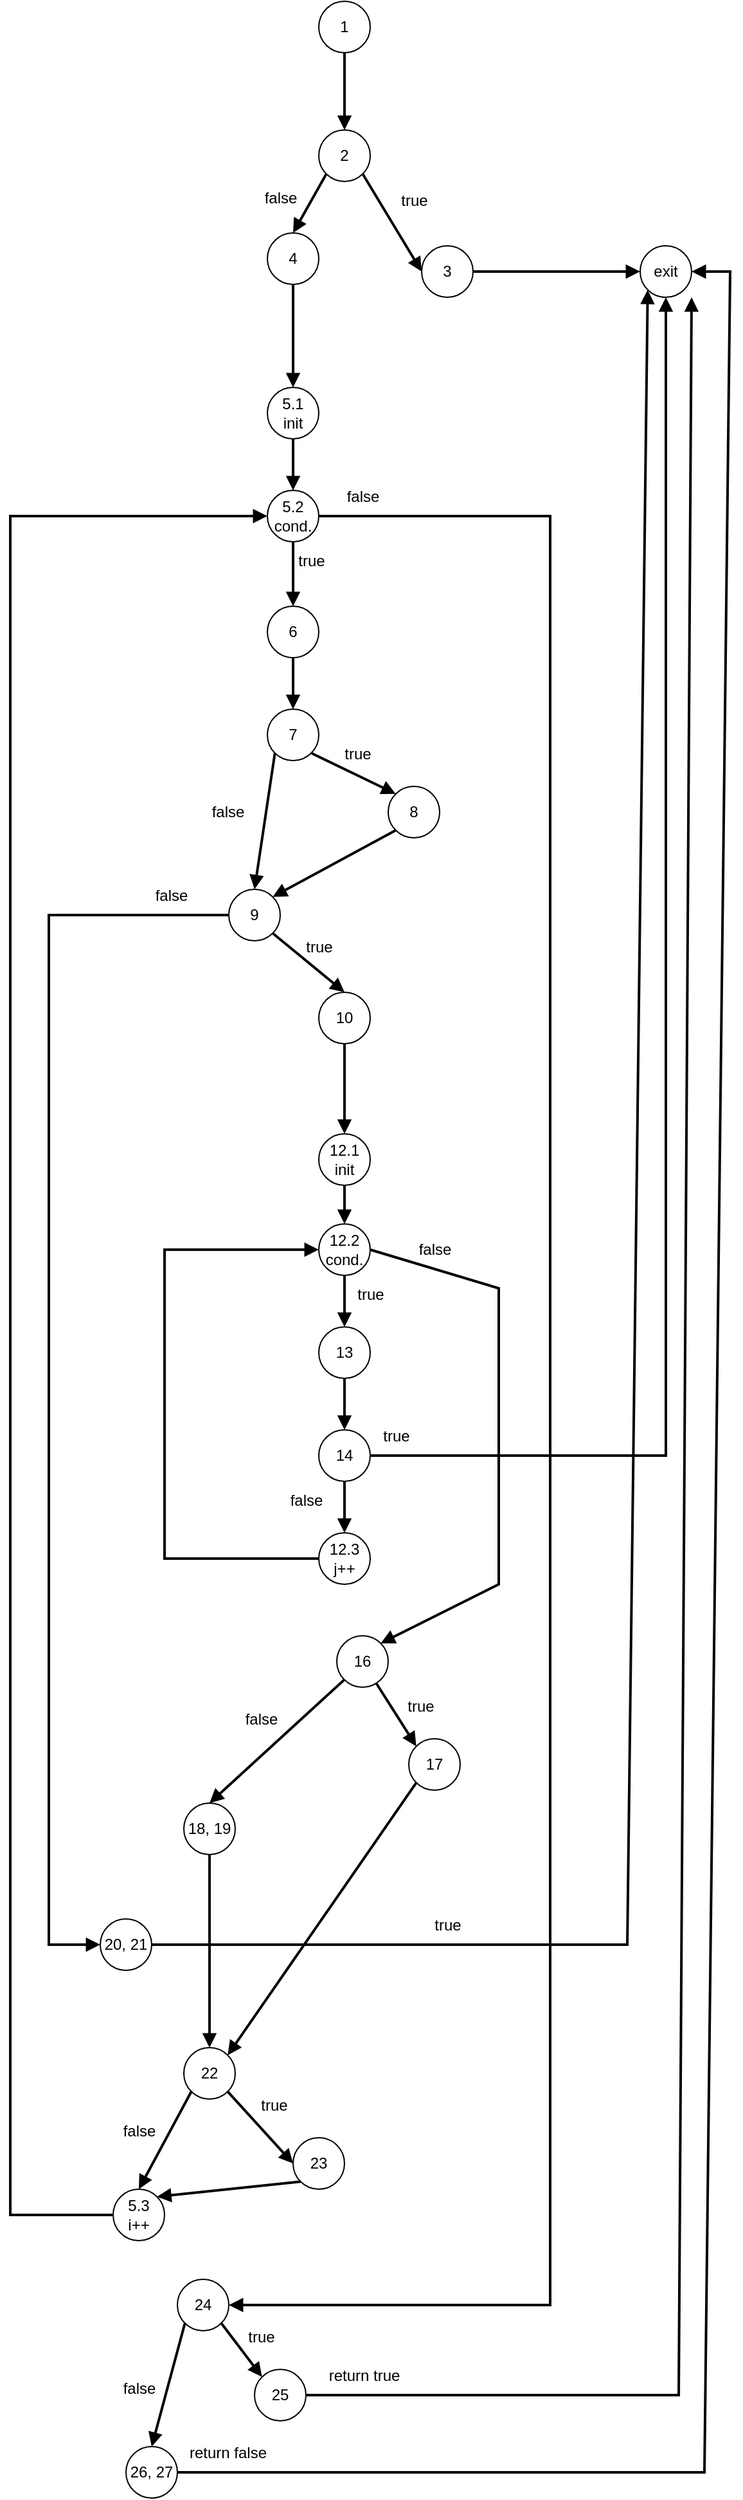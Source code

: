 <mxfile version="24.4.4" type="device">
  <diagram name="Page-1" id="H7t-dUFf2n9kFHn4z99p">
    <mxGraphModel dx="1042" dy="543" grid="1" gridSize="10" guides="1" tooltips="1" connect="1" arrows="1" fold="1" page="1" pageScale="1" pageWidth="827" pageHeight="1169" math="0" shadow="0">
      <root>
        <mxCell id="0" />
        <mxCell id="1" parent="0" />
        <mxCell id="RxxKn82uDPs_Dax8n509-1" value="1" style="ellipse;whiteSpace=wrap;html=1;aspect=fixed;" vertex="1" parent="1">
          <mxGeometry x="380" y="30" width="40" height="40" as="geometry" />
        </mxCell>
        <mxCell id="RxxKn82uDPs_Dax8n509-2" value="2" style="ellipse;whiteSpace=wrap;html=1;aspect=fixed;" vertex="1" parent="1">
          <mxGeometry x="380" y="130" width="40" height="40" as="geometry" />
        </mxCell>
        <mxCell id="RxxKn82uDPs_Dax8n509-3" value="3" style="ellipse;whiteSpace=wrap;html=1;aspect=fixed;" vertex="1" parent="1">
          <mxGeometry x="460" y="220" width="40" height="40" as="geometry" />
        </mxCell>
        <mxCell id="RxxKn82uDPs_Dax8n509-4" value="4&lt;span style=&quot;color: rgba(0, 0, 0, 0); font-family: monospace; font-size: 0px; text-align: start; text-wrap: nowrap;&quot;&gt;%3CmxGraphModel%3E%3Croot%3E%3CmxCell%20id%3D%220%22%2F%3E%3CmxCell%20id%3D%221%22%20parent%3D%220%22%2F%3E%3CmxCell%20id%3D%222%22%20value%3D%221%22%20style%3D%22ellipse%3BwhiteSpace%3Dwrap%3Bhtml%3D1%3Baspect%3Dfixed%3B%22%20vertex%3D%221%22%20parent%3D%221%22%3E%3CmxGeometry%20x%3D%22385%22%20y%3D%2230%22%20width%3D%2240%22%20height%3D%2240%22%20as%3D%22geometry%22%2F%3E%3C%2FmxCell%3E%3C%2Froot%3E%3C%2FmxGraphModel%3E&lt;/span&gt;" style="ellipse;whiteSpace=wrap;html=1;aspect=fixed;" vertex="1" parent="1">
          <mxGeometry x="340" y="210" width="40" height="40" as="geometry" />
        </mxCell>
        <mxCell id="RxxKn82uDPs_Dax8n509-5" value="5.1&lt;div&gt;init&lt;/div&gt;" style="ellipse;whiteSpace=wrap;html=1;aspect=fixed;" vertex="1" parent="1">
          <mxGeometry x="340" y="330" width="40" height="40" as="geometry" />
        </mxCell>
        <mxCell id="RxxKn82uDPs_Dax8n509-6" value="5.2&lt;div&gt;cond.&lt;/div&gt;" style="ellipse;whiteSpace=wrap;html=1;aspect=fixed;" vertex="1" parent="1">
          <mxGeometry x="340" y="410" width="40" height="40" as="geometry" />
        </mxCell>
        <mxCell id="RxxKn82uDPs_Dax8n509-7" value="6" style="ellipse;whiteSpace=wrap;html=1;aspect=fixed;" vertex="1" parent="1">
          <mxGeometry x="340" y="500" width="40" height="40" as="geometry" />
        </mxCell>
        <mxCell id="RxxKn82uDPs_Dax8n509-8" value="" style="endArrow=block;html=1;rounded=0;strokeWidth=2;endFill=1;exitX=0.5;exitY=1;exitDx=0;exitDy=0;entryX=0.5;entryY=0;entryDx=0;entryDy=0;" edge="1" parent="1" source="RxxKn82uDPs_Dax8n509-1" target="RxxKn82uDPs_Dax8n509-2">
          <mxGeometry width="50" height="50" relative="1" as="geometry">
            <mxPoint x="410" y="80" as="sourcePoint" />
            <mxPoint x="460" y="140" as="targetPoint" />
          </mxGeometry>
        </mxCell>
        <mxCell id="RxxKn82uDPs_Dax8n509-11" value="exit" style="ellipse;whiteSpace=wrap;html=1;aspect=fixed;" vertex="1" parent="1">
          <mxGeometry x="630" y="220" width="40" height="40" as="geometry" />
        </mxCell>
        <mxCell id="RxxKn82uDPs_Dax8n509-12" value="" style="endArrow=block;html=1;rounded=0;strokeWidth=2;endFill=1;exitX=1;exitY=1;exitDx=0;exitDy=0;entryX=0;entryY=0.5;entryDx=0;entryDy=0;" edge="1" parent="1" source="RxxKn82uDPs_Dax8n509-2" target="RxxKn82uDPs_Dax8n509-3">
          <mxGeometry width="50" height="50" relative="1" as="geometry">
            <mxPoint x="410" y="80" as="sourcePoint" />
            <mxPoint x="410" y="140" as="targetPoint" />
          </mxGeometry>
        </mxCell>
        <mxCell id="RxxKn82uDPs_Dax8n509-14" value="" style="endArrow=block;html=1;rounded=0;strokeWidth=2;endFill=1;entryX=0.5;entryY=0;entryDx=0;entryDy=0;exitX=0;exitY=1;exitDx=0;exitDy=0;" edge="1" parent="1" source="RxxKn82uDPs_Dax8n509-2" target="RxxKn82uDPs_Dax8n509-4">
          <mxGeometry width="50" height="50" relative="1" as="geometry">
            <mxPoint x="380" y="170" as="sourcePoint" />
            <mxPoint x="380" y="220" as="targetPoint" />
          </mxGeometry>
        </mxCell>
        <mxCell id="RxxKn82uDPs_Dax8n509-15" value="" style="endArrow=block;html=1;rounded=0;strokeWidth=2;endFill=1;exitX=0.5;exitY=1;exitDx=0;exitDy=0;entryX=0.5;entryY=0;entryDx=0;entryDy=0;" edge="1" parent="1" source="RxxKn82uDPs_Dax8n509-4" target="RxxKn82uDPs_Dax8n509-5">
          <mxGeometry width="50" height="50" relative="1" as="geometry">
            <mxPoint x="430" y="100" as="sourcePoint" />
            <mxPoint x="430" y="160" as="targetPoint" />
          </mxGeometry>
        </mxCell>
        <mxCell id="RxxKn82uDPs_Dax8n509-16" value="" style="endArrow=block;html=1;rounded=0;strokeWidth=2;endFill=1;entryX=0;entryY=0.5;entryDx=0;entryDy=0;exitX=1;exitY=0.5;exitDx=0;exitDy=0;" edge="1" parent="1" source="RxxKn82uDPs_Dax8n509-3" target="RxxKn82uDPs_Dax8n509-11">
          <mxGeometry width="50" height="50" relative="1" as="geometry">
            <mxPoint x="530" y="180" as="sourcePoint" />
            <mxPoint x="510" y="310" as="targetPoint" />
          </mxGeometry>
        </mxCell>
        <mxCell id="RxxKn82uDPs_Dax8n509-18" value="" style="endArrow=block;html=1;rounded=0;strokeWidth=2;endFill=1;exitX=0.5;exitY=1;exitDx=0;exitDy=0;entryX=0.5;entryY=0;entryDx=0;entryDy=0;" edge="1" parent="1" source="RxxKn82uDPs_Dax8n509-5" target="RxxKn82uDPs_Dax8n509-6">
          <mxGeometry width="50" height="50" relative="1" as="geometry">
            <mxPoint x="370" y="260" as="sourcePoint" />
            <mxPoint x="370" y="320" as="targetPoint" />
          </mxGeometry>
        </mxCell>
        <mxCell id="RxxKn82uDPs_Dax8n509-19" value="" style="endArrow=block;html=1;rounded=0;strokeWidth=2;endFill=1;exitX=0.5;exitY=1;exitDx=0;exitDy=0;entryX=0.5;entryY=0;entryDx=0;entryDy=0;" edge="1" parent="1" source="RxxKn82uDPs_Dax8n509-6" target="RxxKn82uDPs_Dax8n509-7">
          <mxGeometry width="50" height="50" relative="1" as="geometry">
            <mxPoint x="390" y="460" as="sourcePoint" />
            <mxPoint x="390" y="520" as="targetPoint" />
          </mxGeometry>
        </mxCell>
        <mxCell id="RxxKn82uDPs_Dax8n509-22" value="12.1&lt;div&gt;init&lt;/div&gt;" style="ellipse;whiteSpace=wrap;html=1;aspect=fixed;" vertex="1" parent="1">
          <mxGeometry x="380" y="910" width="40" height="40" as="geometry" />
        </mxCell>
        <mxCell id="RxxKn82uDPs_Dax8n509-23" value="7" style="ellipse;whiteSpace=wrap;html=1;aspect=fixed;" vertex="1" parent="1">
          <mxGeometry x="340" y="580" width="40" height="40" as="geometry" />
        </mxCell>
        <mxCell id="RxxKn82uDPs_Dax8n509-24" value="8" style="ellipse;whiteSpace=wrap;html=1;aspect=fixed;" vertex="1" parent="1">
          <mxGeometry x="434" y="640" width="40" height="40" as="geometry" />
        </mxCell>
        <mxCell id="RxxKn82uDPs_Dax8n509-25" value="9" style="ellipse;whiteSpace=wrap;html=1;aspect=fixed;" vertex="1" parent="1">
          <mxGeometry x="310" y="720" width="40" height="40" as="geometry" />
        </mxCell>
        <mxCell id="RxxKn82uDPs_Dax8n509-26" value="10" style="ellipse;whiteSpace=wrap;html=1;aspect=fixed;" vertex="1" parent="1">
          <mxGeometry x="380" y="800" width="40" height="40" as="geometry" />
        </mxCell>
        <mxCell id="RxxKn82uDPs_Dax8n509-27" value="" style="endArrow=block;html=1;rounded=0;strokeWidth=2;endFill=1;exitX=0.5;exitY=1;exitDx=0;exitDy=0;entryX=0.5;entryY=0;entryDx=0;entryDy=0;" edge="1" parent="1" source="RxxKn82uDPs_Dax8n509-7" target="RxxKn82uDPs_Dax8n509-23">
          <mxGeometry width="50" height="50" relative="1" as="geometry">
            <mxPoint x="370" y="360" as="sourcePoint" />
            <mxPoint x="370" y="420" as="targetPoint" />
          </mxGeometry>
        </mxCell>
        <mxCell id="RxxKn82uDPs_Dax8n509-28" value="" style="endArrow=block;html=1;rounded=0;strokeWidth=2;endFill=1;exitX=1;exitY=1;exitDx=0;exitDy=0;entryX=0;entryY=0;entryDx=0;entryDy=0;" edge="1" parent="1" source="RxxKn82uDPs_Dax8n509-23" target="RxxKn82uDPs_Dax8n509-24">
          <mxGeometry width="50" height="50" relative="1" as="geometry">
            <mxPoint x="424" y="530" as="sourcePoint" />
            <mxPoint x="360" y="595" as="targetPoint" />
          </mxGeometry>
        </mxCell>
        <mxCell id="RxxKn82uDPs_Dax8n509-29" value="" style="endArrow=block;html=1;rounded=0;strokeWidth=2;endFill=1;exitX=0;exitY=1;exitDx=0;exitDy=0;entryX=1;entryY=0;entryDx=0;entryDy=0;" edge="1" parent="1" source="RxxKn82uDPs_Dax8n509-24" target="RxxKn82uDPs_Dax8n509-25">
          <mxGeometry width="50" height="50" relative="1" as="geometry">
            <mxPoint x="414" y="660" as="sourcePoint" />
            <mxPoint x="350" y="725" as="targetPoint" />
          </mxGeometry>
        </mxCell>
        <mxCell id="RxxKn82uDPs_Dax8n509-30" value="12.2&lt;div&gt;cond.&lt;/div&gt;" style="ellipse;whiteSpace=wrap;html=1;aspect=fixed;" vertex="1" parent="1">
          <mxGeometry x="380" y="980" width="40" height="40" as="geometry" />
        </mxCell>
        <mxCell id="RxxKn82uDPs_Dax8n509-31" value="" style="endArrow=block;html=1;rounded=0;strokeWidth=2;endFill=1;exitX=1;exitY=1;exitDx=0;exitDy=0;entryX=0.5;entryY=0;entryDx=0;entryDy=0;" edge="1" parent="1" source="RxxKn82uDPs_Dax8n509-25" target="RxxKn82uDPs_Dax8n509-26">
          <mxGeometry width="50" height="50" relative="1" as="geometry">
            <mxPoint x="340" y="770" as="sourcePoint" />
            <mxPoint x="340" y="830" as="targetPoint" />
          </mxGeometry>
        </mxCell>
        <mxCell id="RxxKn82uDPs_Dax8n509-32" value="" style="endArrow=block;html=1;rounded=0;strokeWidth=2;endFill=1;exitX=0.5;exitY=1;exitDx=0;exitDy=0;entryX=0.5;entryY=0;entryDx=0;entryDy=0;" edge="1" parent="1" source="RxxKn82uDPs_Dax8n509-26" target="RxxKn82uDPs_Dax8n509-22">
          <mxGeometry width="50" height="50" relative="1" as="geometry">
            <mxPoint x="453.5" y="870" as="sourcePoint" />
            <mxPoint x="453.5" y="930" as="targetPoint" />
          </mxGeometry>
        </mxCell>
        <mxCell id="RxxKn82uDPs_Dax8n509-33" value="" style="endArrow=block;html=1;rounded=0;strokeWidth=2;endFill=1;exitX=0.5;exitY=1;exitDx=0;exitDy=0;entryX=0.5;entryY=0;entryDx=0;entryDy=0;" edge="1" parent="1" source="RxxKn82uDPs_Dax8n509-22" target="RxxKn82uDPs_Dax8n509-30">
          <mxGeometry width="50" height="50" relative="1" as="geometry">
            <mxPoint x="510" y="720" as="sourcePoint" />
            <mxPoint x="510" y="780" as="targetPoint" />
          </mxGeometry>
        </mxCell>
        <mxCell id="RxxKn82uDPs_Dax8n509-34" value="" style="endArrow=block;html=1;rounded=0;strokeWidth=2;endFill=1;exitX=0.5;exitY=1;exitDx=0;exitDy=0;entryX=0.5;entryY=0;entryDx=0;entryDy=0;" edge="1" parent="1" source="RxxKn82uDPs_Dax8n509-30" target="RxxKn82uDPs_Dax8n509-35">
          <mxGeometry width="50" height="50" relative="1" as="geometry">
            <mxPoint x="520" y="968" as="sourcePoint" />
            <mxPoint x="500" y="1168.8" as="targetPoint" />
          </mxGeometry>
        </mxCell>
        <mxCell id="RxxKn82uDPs_Dax8n509-35" value="13" style="ellipse;whiteSpace=wrap;html=1;aspect=fixed;" vertex="1" parent="1">
          <mxGeometry x="380" y="1060" width="40" height="40" as="geometry" />
        </mxCell>
        <mxCell id="RxxKn82uDPs_Dax8n509-36" value="14" style="ellipse;whiteSpace=wrap;html=1;aspect=fixed;" vertex="1" parent="1">
          <mxGeometry x="380" y="1140" width="40" height="40" as="geometry" />
        </mxCell>
        <mxCell id="RxxKn82uDPs_Dax8n509-37" value="12.3&lt;div&gt;j++&lt;/div&gt;" style="ellipse;whiteSpace=wrap;html=1;aspect=fixed;" vertex="1" parent="1">
          <mxGeometry x="380" y="1220" width="40" height="40" as="geometry" />
        </mxCell>
        <mxCell id="RxxKn82uDPs_Dax8n509-38" value="16" style="ellipse;whiteSpace=wrap;html=1;aspect=fixed;" vertex="1" parent="1">
          <mxGeometry x="394" y="1300" width="40" height="40" as="geometry" />
        </mxCell>
        <mxCell id="RxxKn82uDPs_Dax8n509-39" value="" style="endArrow=block;html=1;rounded=0;strokeWidth=2;endFill=1;exitX=0.5;exitY=1;exitDx=0;exitDy=0;entryX=0.5;entryY=0;entryDx=0;entryDy=0;" edge="1" parent="1" source="RxxKn82uDPs_Dax8n509-35" target="RxxKn82uDPs_Dax8n509-36">
          <mxGeometry width="50" height="50" relative="1" as="geometry">
            <mxPoint x="410" y="1030" as="sourcePoint" />
            <mxPoint x="450" y="1070" as="targetPoint" />
          </mxGeometry>
        </mxCell>
        <mxCell id="RxxKn82uDPs_Dax8n509-40" value="" style="endArrow=none;html=1;rounded=0;strokeWidth=2;endFill=0;entryX=0;entryY=0.5;entryDx=0;entryDy=0;exitX=0;exitY=0.5;exitDx=0;exitDy=0;startArrow=block;startFill=1;" edge="1" parent="1" source="RxxKn82uDPs_Dax8n509-30" target="RxxKn82uDPs_Dax8n509-37">
          <mxGeometry width="50" height="50" relative="1" as="geometry">
            <mxPoint x="160" y="1000" as="sourcePoint" />
            <mxPoint x="450" y="1070" as="targetPoint" />
            <Array as="points">
              <mxPoint x="260" y="1000" />
              <mxPoint x="260" y="1240" />
            </Array>
          </mxGeometry>
        </mxCell>
        <mxCell id="RxxKn82uDPs_Dax8n509-41" value="" style="endArrow=block;html=1;rounded=0;strokeWidth=2;endFill=1;entryX=1;entryY=0;entryDx=0;entryDy=0;exitX=1;exitY=0.5;exitDx=0;exitDy=0;startArrow=none;startFill=0;" edge="1" parent="1" source="RxxKn82uDPs_Dax8n509-30" target="RxxKn82uDPs_Dax8n509-38">
          <mxGeometry width="50" height="50" relative="1" as="geometry">
            <mxPoint x="640" y="1030" as="sourcePoint" />
            <mxPoint x="654" y="1260" as="targetPoint" />
            <Array as="points">
              <mxPoint x="520" y="1030" />
              <mxPoint x="520" y="1260" />
            </Array>
          </mxGeometry>
        </mxCell>
        <mxCell id="RxxKn82uDPs_Dax8n509-42" value="" style="endArrow=block;html=1;rounded=0;strokeWidth=2;endFill=1;exitX=0.5;exitY=1;exitDx=0;exitDy=0;entryX=0.5;entryY=0;entryDx=0;entryDy=0;" edge="1" parent="1" source="RxxKn82uDPs_Dax8n509-36" target="RxxKn82uDPs_Dax8n509-37">
          <mxGeometry width="50" height="50" relative="1" as="geometry">
            <mxPoint x="410" y="1030" as="sourcePoint" />
            <mxPoint x="450" y="1070" as="targetPoint" />
          </mxGeometry>
        </mxCell>
        <mxCell id="RxxKn82uDPs_Dax8n509-45" value="" style="endArrow=block;html=1;rounded=0;strokeWidth=2;endFill=1;exitX=1;exitY=0.5;exitDx=0;exitDy=0;entryX=0.5;entryY=1;entryDx=0;entryDy=0;" edge="1" parent="1" source="RxxKn82uDPs_Dax8n509-36" target="RxxKn82uDPs_Dax8n509-11">
          <mxGeometry width="50" height="50" relative="1" as="geometry">
            <mxPoint x="590" y="1190" as="sourcePoint" />
            <mxPoint x="740" y="1150" as="targetPoint" />
            <Array as="points">
              <mxPoint x="650" y="1160" />
            </Array>
          </mxGeometry>
        </mxCell>
        <mxCell id="RxxKn82uDPs_Dax8n509-46" value="17" style="ellipse;whiteSpace=wrap;html=1;aspect=fixed;" vertex="1" parent="1">
          <mxGeometry x="450" y="1380" width="40" height="40" as="geometry" />
        </mxCell>
        <mxCell id="RxxKn82uDPs_Dax8n509-47" value="18, 19" style="ellipse;whiteSpace=wrap;html=1;aspect=fixed;" vertex="1" parent="1">
          <mxGeometry x="275" y="1430" width="40" height="40" as="geometry" />
        </mxCell>
        <mxCell id="RxxKn82uDPs_Dax8n509-48" value="" style="endArrow=block;html=1;rounded=0;strokeWidth=2;endFill=1;exitX=0;exitY=1;exitDx=0;exitDy=0;entryX=0.5;entryY=0;entryDx=0;entryDy=0;" edge="1" parent="1" source="RxxKn82uDPs_Dax8n509-38" target="RxxKn82uDPs_Dax8n509-47">
          <mxGeometry width="50" height="50" relative="1" as="geometry">
            <mxPoint x="370" y="1349" as="sourcePoint" />
            <mxPoint x="376" y="1400" as="targetPoint" />
          </mxGeometry>
        </mxCell>
        <mxCell id="RxxKn82uDPs_Dax8n509-49" value="" style="endArrow=block;html=1;rounded=0;strokeWidth=2;endFill=1;entryX=0;entryY=0;entryDx=0;entryDy=0;" edge="1" parent="1" source="RxxKn82uDPs_Dax8n509-38" target="RxxKn82uDPs_Dax8n509-46">
          <mxGeometry width="50" height="50" relative="1" as="geometry">
            <mxPoint x="410" y="1344" as="sourcePoint" />
            <mxPoint x="500" y="1440" as="targetPoint" />
          </mxGeometry>
        </mxCell>
        <mxCell id="RxxKn82uDPs_Dax8n509-50" value="" style="endArrow=block;html=1;rounded=0;strokeWidth=2;endFill=1;entryX=0;entryY=0.5;entryDx=0;entryDy=0;exitX=0;exitY=0.5;exitDx=0;exitDy=0;" edge="1" parent="1" source="RxxKn82uDPs_Dax8n509-25" target="RxxKn82uDPs_Dax8n509-51">
          <mxGeometry width="50" height="50" relative="1" as="geometry">
            <mxPoint x="160" y="771.2" as="sourcePoint" />
            <mxPoint x="244" y="1606" as="targetPoint" />
            <Array as="points">
              <mxPoint x="170" y="740" />
              <mxPoint x="170" y="1540" />
            </Array>
          </mxGeometry>
        </mxCell>
        <mxCell id="RxxKn82uDPs_Dax8n509-51" value="20, 21" style="ellipse;whiteSpace=wrap;html=1;aspect=fixed;" vertex="1" parent="1">
          <mxGeometry x="210" y="1520" width="40" height="40" as="geometry" />
        </mxCell>
        <mxCell id="RxxKn82uDPs_Dax8n509-52" value="" style="endArrow=block;html=1;rounded=0;strokeWidth=2;endFill=1;exitX=1;exitY=0.5;exitDx=0;exitDy=0;entryX=0;entryY=1;entryDx=0;entryDy=0;" edge="1" parent="1" source="RxxKn82uDPs_Dax8n509-51" target="RxxKn82uDPs_Dax8n509-11">
          <mxGeometry width="50" height="50" relative="1" as="geometry">
            <mxPoint x="317" y="1539" as="sourcePoint" />
            <mxPoint x="553" y="760" as="targetPoint" />
            <Array as="points">
              <mxPoint x="620" y="1540" />
            </Array>
          </mxGeometry>
        </mxCell>
        <mxCell id="RxxKn82uDPs_Dax8n509-54" value="22" style="ellipse;whiteSpace=wrap;html=1;aspect=fixed;" vertex="1" parent="1">
          <mxGeometry x="275" y="1620" width="40" height="40" as="geometry" />
        </mxCell>
        <mxCell id="RxxKn82uDPs_Dax8n509-55" value="23" style="ellipse;whiteSpace=wrap;html=1;aspect=fixed;" vertex="1" parent="1">
          <mxGeometry x="360" y="1690" width="40" height="40" as="geometry" />
        </mxCell>
        <mxCell id="RxxKn82uDPs_Dax8n509-56" value="5.3&lt;div&gt;i++&lt;/div&gt;" style="ellipse;whiteSpace=wrap;html=1;aspect=fixed;" vertex="1" parent="1">
          <mxGeometry x="220" y="1730" width="40" height="40" as="geometry" />
        </mxCell>
        <mxCell id="RxxKn82uDPs_Dax8n509-57" value="24" style="ellipse;whiteSpace=wrap;html=1;aspect=fixed;" vertex="1" parent="1">
          <mxGeometry x="270" y="1800" width="40" height="40" as="geometry" />
        </mxCell>
        <mxCell id="RxxKn82uDPs_Dax8n509-58" value="25" style="ellipse;whiteSpace=wrap;html=1;aspect=fixed;" vertex="1" parent="1">
          <mxGeometry x="330" y="1870" width="40" height="40" as="geometry" />
        </mxCell>
        <mxCell id="RxxKn82uDPs_Dax8n509-59" value="26, 27" style="ellipse;whiteSpace=wrap;html=1;aspect=fixed;" vertex="1" parent="1">
          <mxGeometry x="230" y="1930" width="40" height="40" as="geometry" />
        </mxCell>
        <mxCell id="RxxKn82uDPs_Dax8n509-61" value="" style="endArrow=block;html=1;rounded=0;strokeWidth=2;endFill=1;exitX=1;exitY=1;exitDx=0;exitDy=0;entryX=0;entryY=0.5;entryDx=0;entryDy=0;" edge="1" parent="1" source="RxxKn82uDPs_Dax8n509-54" target="RxxKn82uDPs_Dax8n509-55">
          <mxGeometry width="50" height="50" relative="1" as="geometry">
            <mxPoint x="286" y="1564" as="sourcePoint" />
            <mxPoint x="264" y="1626" as="targetPoint" />
          </mxGeometry>
        </mxCell>
        <mxCell id="RxxKn82uDPs_Dax8n509-62" value="" style="endArrow=block;html=1;rounded=0;strokeWidth=2;endFill=1;exitX=0;exitY=1;exitDx=0;exitDy=0;entryX=1;entryY=0;entryDx=0;entryDy=0;" edge="1" parent="1" source="RxxKn82uDPs_Dax8n509-55" target="RxxKn82uDPs_Dax8n509-56">
          <mxGeometry width="50" height="50" relative="1" as="geometry">
            <mxPoint x="296" y="1574" as="sourcePoint" />
            <mxPoint x="274" y="1636" as="targetPoint" />
          </mxGeometry>
        </mxCell>
        <mxCell id="RxxKn82uDPs_Dax8n509-63" value="" style="endArrow=none;html=1;rounded=0;strokeWidth=2;endFill=0;entryX=0;entryY=0.5;entryDx=0;entryDy=0;exitX=0;exitY=0.5;exitDx=0;exitDy=0;startArrow=block;startFill=1;" edge="1" parent="1" source="RxxKn82uDPs_Dax8n509-6" target="RxxKn82uDPs_Dax8n509-56">
          <mxGeometry width="50" height="50" relative="1" as="geometry">
            <mxPoint x="190" y="1514" as="sourcePoint" />
            <mxPoint x="190" y="1754" as="targetPoint" />
            <Array as="points">
              <mxPoint x="140" y="430" />
              <mxPoint x="140" y="1750" />
            </Array>
          </mxGeometry>
        </mxCell>
        <mxCell id="RxxKn82uDPs_Dax8n509-64" value="" style="endArrow=block;html=1;rounded=0;strokeWidth=2;endFill=1;exitX=0;exitY=1;exitDx=0;exitDy=0;entryX=0.5;entryY=0;entryDx=0;entryDy=0;" edge="1" parent="1" source="RxxKn82uDPs_Dax8n509-54" target="RxxKn82uDPs_Dax8n509-56">
          <mxGeometry width="50" height="50" relative="1" as="geometry">
            <mxPoint x="210" y="1658" as="sourcePoint" />
            <mxPoint x="188" y="1720" as="targetPoint" />
          </mxGeometry>
        </mxCell>
        <mxCell id="RxxKn82uDPs_Dax8n509-65" value="" style="endArrow=block;html=1;rounded=0;strokeWidth=2;endFill=1;exitX=1;exitY=1;exitDx=0;exitDy=0;entryX=0;entryY=0;entryDx=0;entryDy=0;" edge="1" parent="1" source="RxxKn82uDPs_Dax8n509-57" target="RxxKn82uDPs_Dax8n509-58">
          <mxGeometry width="50" height="50" relative="1" as="geometry">
            <mxPoint x="309" y="1840" as="sourcePoint" />
            <mxPoint x="309" y="1910" as="targetPoint" />
          </mxGeometry>
        </mxCell>
        <mxCell id="RxxKn82uDPs_Dax8n509-66" value="" style="endArrow=block;html=1;rounded=0;strokeWidth=2;endFill=1;exitX=0;exitY=1;exitDx=0;exitDy=0;entryX=0.5;entryY=0;entryDx=0;entryDy=0;" edge="1" parent="1" source="RxxKn82uDPs_Dax8n509-57" target="RxxKn82uDPs_Dax8n509-59">
          <mxGeometry width="50" height="50" relative="1" as="geometry">
            <mxPoint x="228" y="1844" as="sourcePoint" />
            <mxPoint x="260" y="1886" as="targetPoint" />
          </mxGeometry>
        </mxCell>
        <mxCell id="RxxKn82uDPs_Dax8n509-67" value="" style="endArrow=block;html=1;rounded=0;strokeWidth=2;endFill=1;exitX=1;exitY=0.5;exitDx=0;exitDy=0;entryX=1;entryY=0.5;entryDx=0;entryDy=0;" edge="1" parent="1" source="RxxKn82uDPs_Dax8n509-6" target="RxxKn82uDPs_Dax8n509-57">
          <mxGeometry width="50" height="50" relative="1" as="geometry">
            <mxPoint x="520" y="420" as="sourcePoint" />
            <mxPoint x="610" y="1870" as="targetPoint" />
            <Array as="points">
              <mxPoint x="560" y="430" />
              <mxPoint x="560" y="1820" />
            </Array>
          </mxGeometry>
        </mxCell>
        <mxCell id="RxxKn82uDPs_Dax8n509-68" value="" style="endArrow=block;html=1;rounded=0;strokeWidth=2;endFill=1;exitX=1;exitY=0.5;exitDx=0;exitDy=0;entryX=1;entryY=0.5;entryDx=0;entryDy=0;" edge="1" parent="1" source="RxxKn82uDPs_Dax8n509-59" target="RxxKn82uDPs_Dax8n509-11">
          <mxGeometry width="50" height="50" relative="1" as="geometry">
            <mxPoint x="298" y="2010" as="sourcePoint" />
            <mxPoint x="740" y="270" as="targetPoint" />
            <Array as="points">
              <mxPoint x="680" y="1950" />
              <mxPoint x="700" y="240" />
            </Array>
          </mxGeometry>
        </mxCell>
        <mxCell id="RxxKn82uDPs_Dax8n509-69" value="" style="endArrow=block;html=1;rounded=0;strokeWidth=2;endFill=1;exitX=1;exitY=0.5;exitDx=0;exitDy=0;" edge="1" parent="1" source="RxxKn82uDPs_Dax8n509-58">
          <mxGeometry width="50" height="50" relative="1" as="geometry">
            <mxPoint x="390" y="1910" as="sourcePoint" />
            <mxPoint x="670" y="260" as="targetPoint" />
            <Array as="points">
              <mxPoint x="660" y="1890" />
            </Array>
          </mxGeometry>
        </mxCell>
        <mxCell id="RxxKn82uDPs_Dax8n509-70" value="true" style="text;html=1;align=center;verticalAlign=middle;resizable=0;points=[];autosize=1;strokeColor=none;fillColor=none;" vertex="1" parent="1">
          <mxGeometry x="434" y="170" width="40" height="30" as="geometry" />
        </mxCell>
        <mxCell id="RxxKn82uDPs_Dax8n509-71" value="false" style="text;html=1;align=center;verticalAlign=middle;resizable=0;points=[];autosize=1;strokeColor=none;fillColor=none;" vertex="1" parent="1">
          <mxGeometry x="325" y="168" width="50" height="30" as="geometry" />
        </mxCell>
        <mxCell id="RxxKn82uDPs_Dax8n509-72" value="true" style="text;html=1;align=center;verticalAlign=middle;resizable=0;points=[];autosize=1;strokeColor=none;fillColor=none;" vertex="1" parent="1">
          <mxGeometry x="354" y="450" width="40" height="30" as="geometry" />
        </mxCell>
        <mxCell id="RxxKn82uDPs_Dax8n509-73" value="false" style="text;html=1;align=center;verticalAlign=middle;resizable=0;points=[];autosize=1;strokeColor=none;fillColor=none;" vertex="1" parent="1">
          <mxGeometry x="389" y="400" width="50" height="30" as="geometry" />
        </mxCell>
        <mxCell id="RxxKn82uDPs_Dax8n509-74" value="true" style="text;html=1;align=center;verticalAlign=middle;resizable=0;points=[];autosize=1;strokeColor=none;fillColor=none;" vertex="1" parent="1">
          <mxGeometry x="390" y="600" width="40" height="30" as="geometry" />
        </mxCell>
        <mxCell id="RxxKn82uDPs_Dax8n509-75" value="" style="endArrow=block;html=1;rounded=0;strokeWidth=2;endFill=1;entryX=0.5;entryY=0;entryDx=0;entryDy=0;exitX=0;exitY=1;exitDx=0;exitDy=0;" edge="1" parent="1" source="RxxKn82uDPs_Dax8n509-23" target="RxxKn82uDPs_Dax8n509-25">
          <mxGeometry width="50" height="50" relative="1" as="geometry">
            <mxPoint x="330" y="660" as="sourcePoint" />
            <mxPoint x="370" y="590" as="targetPoint" />
          </mxGeometry>
        </mxCell>
        <mxCell id="RxxKn82uDPs_Dax8n509-76" value="false" style="text;html=1;align=center;verticalAlign=middle;resizable=0;points=[];autosize=1;strokeColor=none;fillColor=none;" vertex="1" parent="1">
          <mxGeometry x="284" y="645" width="50" height="30" as="geometry" />
        </mxCell>
        <mxCell id="RxxKn82uDPs_Dax8n509-77" value="false" style="text;html=1;align=center;verticalAlign=middle;resizable=0;points=[];autosize=1;strokeColor=none;fillColor=none;" vertex="1" parent="1">
          <mxGeometry x="240" y="710" width="50" height="30" as="geometry" />
        </mxCell>
        <mxCell id="RxxKn82uDPs_Dax8n509-78" value="true" style="text;html=1;align=center;verticalAlign=middle;resizable=0;points=[];autosize=1;strokeColor=none;fillColor=none;" vertex="1" parent="1">
          <mxGeometry x="360" y="750" width="40" height="30" as="geometry" />
        </mxCell>
        <mxCell id="RxxKn82uDPs_Dax8n509-79" value="true" style="text;html=1;align=center;verticalAlign=middle;resizable=0;points=[];autosize=1;strokeColor=none;fillColor=none;" vertex="1" parent="1">
          <mxGeometry x="420" y="1130" width="40" height="30" as="geometry" />
        </mxCell>
        <mxCell id="RxxKn82uDPs_Dax8n509-80" value="false" style="text;html=1;align=center;verticalAlign=middle;resizable=0;points=[];autosize=1;strokeColor=none;fillColor=none;" vertex="1" parent="1">
          <mxGeometry x="345" y="1180" width="50" height="30" as="geometry" />
        </mxCell>
        <mxCell id="RxxKn82uDPs_Dax8n509-82" value="true" style="text;html=1;align=center;verticalAlign=middle;resizable=0;points=[];autosize=1;strokeColor=none;fillColor=none;" vertex="1" parent="1">
          <mxGeometry x="439" y="1340" width="40" height="30" as="geometry" />
        </mxCell>
        <mxCell id="RxxKn82uDPs_Dax8n509-83" value="false" style="text;html=1;align=center;verticalAlign=middle;resizable=0;points=[];autosize=1;strokeColor=none;fillColor=none;" vertex="1" parent="1">
          <mxGeometry x="310" y="1350" width="50" height="30" as="geometry" />
        </mxCell>
        <mxCell id="RxxKn82uDPs_Dax8n509-84" value="false" style="text;html=1;align=center;verticalAlign=middle;resizable=0;points=[];autosize=1;strokeColor=none;fillColor=none;" vertex="1" parent="1">
          <mxGeometry x="445" y="985" width="50" height="30" as="geometry" />
        </mxCell>
        <mxCell id="RxxKn82uDPs_Dax8n509-85" value="true" style="text;html=1;align=center;verticalAlign=middle;resizable=0;points=[];autosize=1;strokeColor=none;fillColor=none;" vertex="1" parent="1">
          <mxGeometry x="400" y="1020" width="40" height="30" as="geometry" />
        </mxCell>
        <mxCell id="RxxKn82uDPs_Dax8n509-88" value="true" style="text;html=1;align=center;verticalAlign=middle;resizable=0;points=[];autosize=1;strokeColor=none;fillColor=none;" vertex="1" parent="1">
          <mxGeometry x="460" y="1510" width="40" height="30" as="geometry" />
        </mxCell>
        <mxCell id="RxxKn82uDPs_Dax8n509-89" value="false" style="text;html=1;align=center;verticalAlign=middle;resizable=0;points=[];autosize=1;strokeColor=none;fillColor=none;" vertex="1" parent="1">
          <mxGeometry x="215" y="1670" width="50" height="30" as="geometry" />
        </mxCell>
        <mxCell id="RxxKn82uDPs_Dax8n509-90" value="true" style="text;html=1;align=center;verticalAlign=middle;resizable=0;points=[];autosize=1;strokeColor=none;fillColor=none;" vertex="1" parent="1">
          <mxGeometry x="325" y="1650" width="40" height="30" as="geometry" />
        </mxCell>
        <mxCell id="RxxKn82uDPs_Dax8n509-91" value="true" style="text;html=1;align=center;verticalAlign=middle;resizable=0;points=[];autosize=1;strokeColor=none;fillColor=none;" vertex="1" parent="1">
          <mxGeometry x="315" y="1830" width="40" height="30" as="geometry" />
        </mxCell>
        <mxCell id="RxxKn82uDPs_Dax8n509-92" value="false" style="text;html=1;align=center;verticalAlign=middle;resizable=0;points=[];autosize=1;strokeColor=none;fillColor=none;" vertex="1" parent="1">
          <mxGeometry x="215" y="1870" width="50" height="30" as="geometry" />
        </mxCell>
        <mxCell id="RxxKn82uDPs_Dax8n509-93" value="" style="endArrow=block;html=1;rounded=0;strokeWidth=2;endFill=1;exitX=0.5;exitY=1;exitDx=0;exitDy=0;entryX=0.5;entryY=0;entryDx=0;entryDy=0;" edge="1" parent="1" source="RxxKn82uDPs_Dax8n509-47" target="RxxKn82uDPs_Dax8n509-54">
          <mxGeometry width="50" height="50" relative="1" as="geometry">
            <mxPoint x="350" y="1470" as="sourcePoint" />
            <mxPoint x="300" y="1546" as="targetPoint" />
          </mxGeometry>
        </mxCell>
        <mxCell id="RxxKn82uDPs_Dax8n509-94" value="" style="endArrow=block;html=1;rounded=0;strokeWidth=2;endFill=1;exitX=0;exitY=1;exitDx=0;exitDy=0;entryX=1;entryY=0;entryDx=0;entryDy=0;" edge="1" parent="1" source="RxxKn82uDPs_Dax8n509-46" target="RxxKn82uDPs_Dax8n509-54">
          <mxGeometry width="50" height="50" relative="1" as="geometry">
            <mxPoint x="300" y="1480" as="sourcePoint" />
            <mxPoint x="305" y="1630" as="targetPoint" />
          </mxGeometry>
        </mxCell>
        <mxCell id="RxxKn82uDPs_Dax8n509-95" value="return true" style="text;html=1;align=center;verticalAlign=middle;resizable=0;points=[];autosize=1;strokeColor=none;fillColor=none;" vertex="1" parent="1">
          <mxGeometry x="375" y="1860" width="80" height="30" as="geometry" />
        </mxCell>
        <mxCell id="RxxKn82uDPs_Dax8n509-96" value="return false" style="text;html=1;align=center;verticalAlign=middle;resizable=0;points=[];autosize=1;strokeColor=none;fillColor=none;" vertex="1" parent="1">
          <mxGeometry x="269" y="1920" width="80" height="30" as="geometry" />
        </mxCell>
      </root>
    </mxGraphModel>
  </diagram>
</mxfile>
